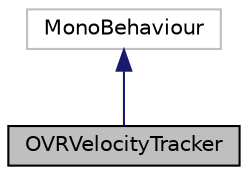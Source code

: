 digraph "OVRVelocityTracker"
{
 // LATEX_PDF_SIZE
  edge [fontname="Helvetica",fontsize="10",labelfontname="Helvetica",labelfontsize="10"];
  node [fontname="Helvetica",fontsize="10",shape=record];
  Node1 [label="OVRVelocityTracker",height=0.2,width=0.4,color="black", fillcolor="grey75", style="filled", fontcolor="black",tooltip="Velocity Tracker is in charge of collecting and evaluating ConductorSamples. GatherSample is used for..."];
  Node2 -> Node1 [dir="back",color="midnightblue",fontsize="10",style="solid",fontname="Helvetica"];
  Node2 [label="MonoBehaviour",height=0.2,width=0.4,color="grey75", fillcolor="white", style="filled",tooltip=" "];
}
